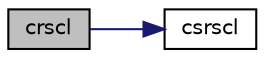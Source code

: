 digraph "crscl"
{
 // LATEX_PDF_SIZE
  edge [fontname="Helvetica",fontsize="10",labelfontname="Helvetica",labelfontsize="10"];
  node [fontname="Helvetica",fontsize="10",shape=record];
  rankdir="LR";
  Node1 [label="crscl",height=0.2,width=0.4,color="black", fillcolor="grey75", style="filled", fontcolor="black",tooltip="CRSCL multiplies a vector by the reciprocal of a real scalar."];
  Node1 -> Node2 [color="midnightblue",fontsize="10",style="solid",fontname="Helvetica"];
  Node2 [label="csrscl",height=0.2,width=0.4,color="black", fillcolor="white", style="filled",URL="$csrscl_8f.html#a505a9b690770eee5797b3efdd8ce89a6",tooltip="CSRSCL multiplies a vector by the reciprocal of a real scalar."];
}
